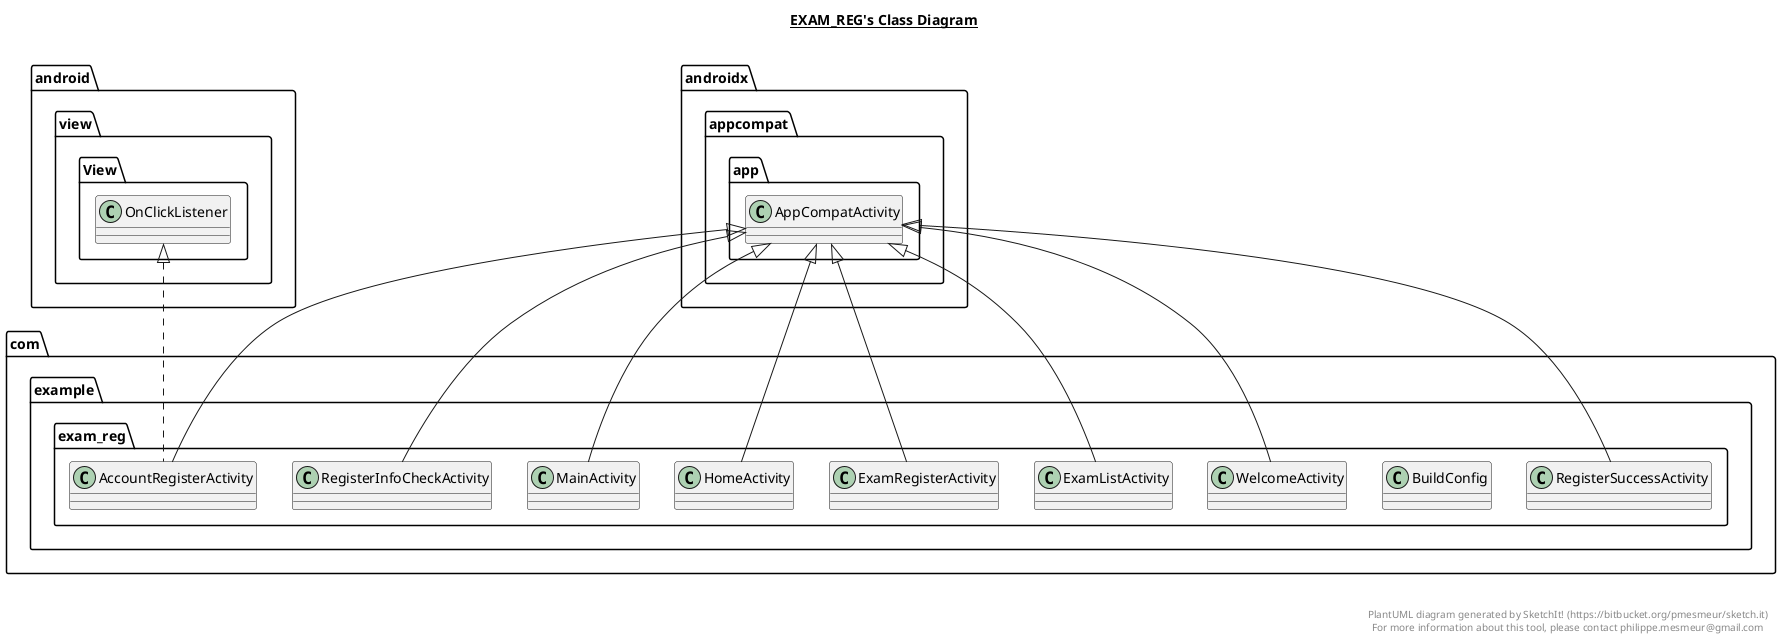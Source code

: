 @startuml

title __EXAM_REG's Class Diagram__\n

  namespace com.example.exam_reg {
    class com.example.exam_reg.AccountRegisterActivity {
    }
  }
  

  namespace com.example.exam_reg {
    class com.example.exam_reg.BuildConfig {
    }
  }
  

  namespace com.example.exam_reg {
    class com.example.exam_reg.ExamListActivity {
    }
  }
  

  namespace com.example.exam_reg {
    class com.example.exam_reg.ExamRegisterActivity {
    }
  }
  

  namespace com.example.exam_reg {
    class com.example.exam_reg.HomeActivity {
    }
  }
  

  namespace com.example.exam_reg {
    class com.example.exam_reg.MainActivity {
    }
  }
  

  namespace com.example.exam_reg {
    class com.example.exam_reg.RegisterInfoCheckActivity {
    }
  }
  

  namespace com.example.exam_reg {
    class com.example.exam_reg.RegisterSuccessActivity {
    }
  }
  

  namespace com.example.exam_reg {
    class com.example.exam_reg.WelcomeActivity {
    }
  }
  

  com.example.exam_reg.AccountRegisterActivity .up.|> android.view.View.OnClickListener
  com.example.exam_reg.AccountRegisterActivity -up-|> androidx.appcompat.app.AppCompatActivity
  com.example.exam_reg.ExamListActivity -up-|> androidx.appcompat.app.AppCompatActivity
  com.example.exam_reg.ExamRegisterActivity -up-|> androidx.appcompat.app.AppCompatActivity
  com.example.exam_reg.HomeActivity -up-|> androidx.appcompat.app.AppCompatActivity
  com.example.exam_reg.MainActivity -up-|> androidx.appcompat.app.AppCompatActivity
  com.example.exam_reg.RegisterInfoCheckActivity -up-|> androidx.appcompat.app.AppCompatActivity
  com.example.exam_reg.RegisterSuccessActivity -up-|> androidx.appcompat.app.AppCompatActivity
  com.example.exam_reg.WelcomeActivity -up-|> androidx.appcompat.app.AppCompatActivity


right footer


PlantUML diagram generated by SketchIt! (https://bitbucket.org/pmesmeur/sketch.it)
For more information about this tool, please contact philippe.mesmeur@gmail.com
endfooter

@enduml
